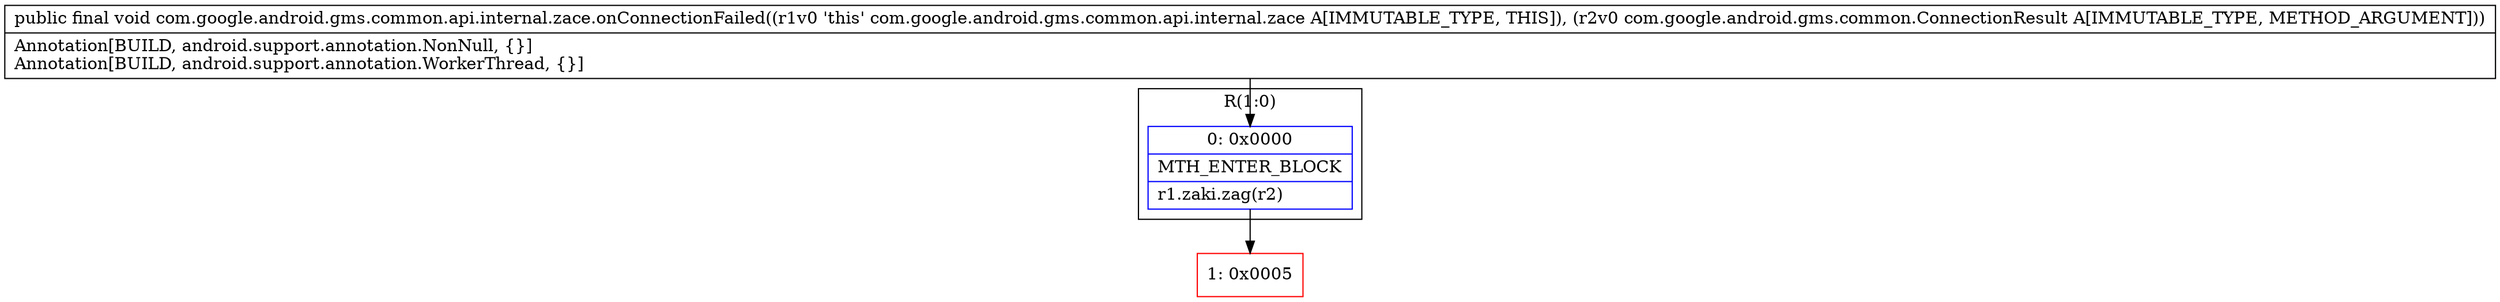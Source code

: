 digraph "CFG forcom.google.android.gms.common.api.internal.zace.onConnectionFailed(Lcom\/google\/android\/gms\/common\/ConnectionResult;)V" {
subgraph cluster_Region_565916242 {
label = "R(1:0)";
node [shape=record,color=blue];
Node_0 [shape=record,label="{0\:\ 0x0000|MTH_ENTER_BLOCK\l|r1.zaki.zag(r2)\l}"];
}
Node_1 [shape=record,color=red,label="{1\:\ 0x0005}"];
MethodNode[shape=record,label="{public final void com.google.android.gms.common.api.internal.zace.onConnectionFailed((r1v0 'this' com.google.android.gms.common.api.internal.zace A[IMMUTABLE_TYPE, THIS]), (r2v0 com.google.android.gms.common.ConnectionResult A[IMMUTABLE_TYPE, METHOD_ARGUMENT]))  | Annotation[BUILD, android.support.annotation.NonNull, \{\}]\lAnnotation[BUILD, android.support.annotation.WorkerThread, \{\}]\l}"];
MethodNode -> Node_0;
Node_0 -> Node_1;
}

